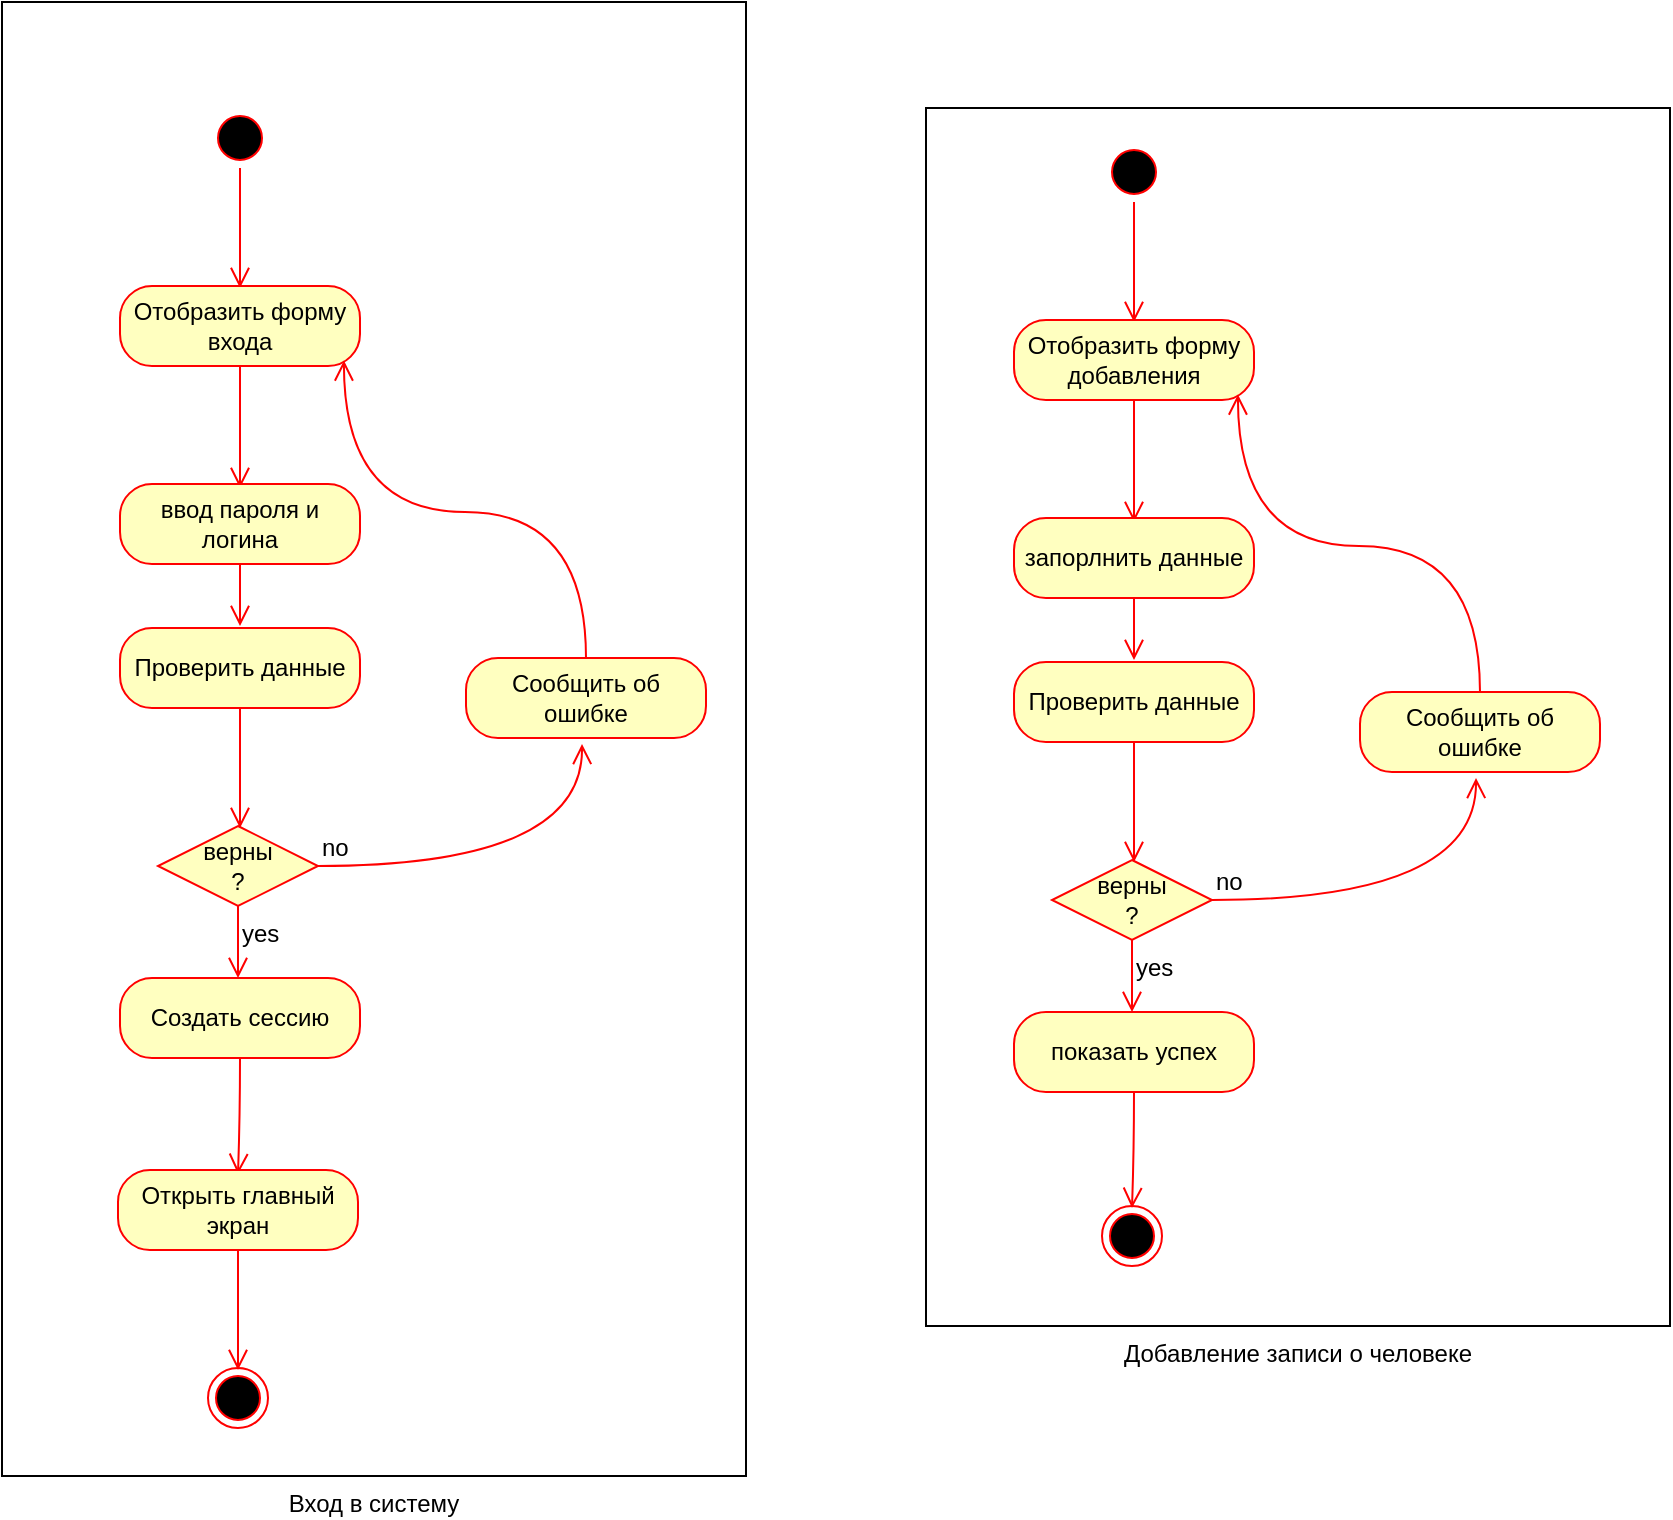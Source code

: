 <mxfile version="26.1.3">
  <diagram name="Страница — 1" id="SXmgByvXO3Ifao8VloZ5">
    <mxGraphModel dx="2136" dy="3612" grid="0" gridSize="10" guides="1" tooltips="1" connect="1" arrows="1" fold="1" page="0" pageScale="1" pageWidth="827" pageHeight="1169" math="0" shadow="0">
      <root>
        <mxCell id="0" />
        <mxCell id="1" parent="0" />
        <mxCell id="Ci-dEbUEdT1j1_61XhSU-25" value="Добавление записи о человеке" style="rounded=0;whiteSpace=wrap;html=1;labelPosition=center;verticalLabelPosition=bottom;align=center;verticalAlign=top;" vertex="1" parent="1">
          <mxGeometry x="293" y="-387" width="372" height="609" as="geometry" />
        </mxCell>
        <mxCell id="Ci-dEbUEdT1j1_61XhSU-22" value="Вход в систему" style="rounded=0;whiteSpace=wrap;html=1;labelPosition=center;verticalLabelPosition=bottom;align=center;verticalAlign=top;" vertex="1" parent="1">
          <mxGeometry x="-169" y="-440" width="372" height="737" as="geometry" />
        </mxCell>
        <mxCell id="Ci-dEbUEdT1j1_61XhSU-1" value="" style="ellipse;html=1;shape=startState;fillColor=#000000;strokeColor=#ff0000;" vertex="1" parent="1">
          <mxGeometry x="-65" y="-387" width="30" height="30" as="geometry" />
        </mxCell>
        <mxCell id="Ci-dEbUEdT1j1_61XhSU-2" value="" style="edgeStyle=orthogonalEdgeStyle;html=1;verticalAlign=bottom;endArrow=open;endSize=8;strokeColor=#ff0000;rounded=0;fontSize=12;curved=1;" edge="1" source="Ci-dEbUEdT1j1_61XhSU-1" parent="1">
          <mxGeometry relative="1" as="geometry">
            <mxPoint x="-50" y="-297" as="targetPoint" />
          </mxGeometry>
        </mxCell>
        <mxCell id="Ci-dEbUEdT1j1_61XhSU-3" value="Отобразить форму входа" style="rounded=1;whiteSpace=wrap;html=1;arcSize=40;fontColor=#000000;fillColor=#ffffc0;strokeColor=#ff0000;" vertex="1" parent="1">
          <mxGeometry x="-110" y="-298" width="120" height="40" as="geometry" />
        </mxCell>
        <mxCell id="Ci-dEbUEdT1j1_61XhSU-4" value="" style="edgeStyle=orthogonalEdgeStyle;html=1;verticalAlign=bottom;endArrow=open;endSize=8;strokeColor=#ff0000;rounded=0;fontSize=12;curved=1;" edge="1" source="Ci-dEbUEdT1j1_61XhSU-3" parent="1">
          <mxGeometry relative="1" as="geometry">
            <mxPoint x="-50" y="-197" as="targetPoint" />
          </mxGeometry>
        </mxCell>
        <mxCell id="Ci-dEbUEdT1j1_61XhSU-5" value="ввод пароля и логина" style="rounded=1;whiteSpace=wrap;html=1;arcSize=40;fontColor=#000000;fillColor=#ffffc0;strokeColor=#ff0000;" vertex="1" parent="1">
          <mxGeometry x="-110" y="-199" width="120" height="40" as="geometry" />
        </mxCell>
        <mxCell id="Ci-dEbUEdT1j1_61XhSU-6" value="" style="edgeStyle=orthogonalEdgeStyle;html=1;verticalAlign=bottom;endArrow=open;endSize=8;strokeColor=#ff0000;rounded=0;fontSize=12;curved=1;" edge="1" source="Ci-dEbUEdT1j1_61XhSU-5" parent="1">
          <mxGeometry relative="1" as="geometry">
            <mxPoint x="-50" y="-128" as="targetPoint" />
          </mxGeometry>
        </mxCell>
        <mxCell id="Ci-dEbUEdT1j1_61XhSU-7" value="Проверить данные" style="rounded=1;whiteSpace=wrap;html=1;arcSize=40;fontColor=#000000;fillColor=#ffffc0;strokeColor=#ff0000;" vertex="1" parent="1">
          <mxGeometry x="-110" y="-127" width="120" height="40" as="geometry" />
        </mxCell>
        <mxCell id="Ci-dEbUEdT1j1_61XhSU-8" value="" style="edgeStyle=orthogonalEdgeStyle;html=1;verticalAlign=bottom;endArrow=open;endSize=8;strokeColor=#ff0000;rounded=0;fontSize=12;curved=1;" edge="1" source="Ci-dEbUEdT1j1_61XhSU-7" parent="1">
          <mxGeometry relative="1" as="geometry">
            <mxPoint x="-50" y="-27" as="targetPoint" />
          </mxGeometry>
        </mxCell>
        <mxCell id="Ci-dEbUEdT1j1_61XhSU-9" value="верны&lt;br&gt;?" style="rhombus;whiteSpace=wrap;html=1;fontColor=#000000;fillColor=#ffffc0;strokeColor=#ff0000;" vertex="1" parent="1">
          <mxGeometry x="-91" y="-28" width="80" height="40" as="geometry" />
        </mxCell>
        <mxCell id="Ci-dEbUEdT1j1_61XhSU-10" value="no" style="edgeStyle=orthogonalEdgeStyle;html=1;align=left;verticalAlign=bottom;endArrow=open;endSize=8;strokeColor=#ff0000;rounded=0;fontSize=12;curved=1;" edge="1" source="Ci-dEbUEdT1j1_61XhSU-9" parent="1">
          <mxGeometry x="-1" relative="1" as="geometry">
            <mxPoint x="121" y="-69" as="targetPoint" />
          </mxGeometry>
        </mxCell>
        <mxCell id="Ci-dEbUEdT1j1_61XhSU-11" value="yes" style="edgeStyle=orthogonalEdgeStyle;html=1;align=left;verticalAlign=top;endArrow=open;endSize=8;strokeColor=#ff0000;rounded=0;fontSize=12;curved=1;" edge="1" source="Ci-dEbUEdT1j1_61XhSU-9" parent="1">
          <mxGeometry x="-1" relative="1" as="geometry">
            <mxPoint x="-51" y="48" as="targetPoint" />
          </mxGeometry>
        </mxCell>
        <mxCell id="Ci-dEbUEdT1j1_61XhSU-12" value="Создать сессию" style="rounded=1;whiteSpace=wrap;html=1;arcSize=40;fontColor=#000000;fillColor=#ffffc0;strokeColor=#ff0000;" vertex="1" parent="1">
          <mxGeometry x="-110" y="48" width="120" height="40" as="geometry" />
        </mxCell>
        <mxCell id="Ci-dEbUEdT1j1_61XhSU-13" value="" style="edgeStyle=orthogonalEdgeStyle;html=1;verticalAlign=bottom;endArrow=open;endSize=8;strokeColor=#ff0000;rounded=0;fontSize=12;curved=1;" edge="1" source="Ci-dEbUEdT1j1_61XhSU-12" parent="1">
          <mxGeometry relative="1" as="geometry">
            <mxPoint x="-51" y="146" as="targetPoint" />
          </mxGeometry>
        </mxCell>
        <mxCell id="Ci-dEbUEdT1j1_61XhSU-14" value="Открыть главный экран" style="rounded=1;whiteSpace=wrap;html=1;arcSize=40;fontColor=#000000;fillColor=#ffffc0;strokeColor=#ff0000;" vertex="1" parent="1">
          <mxGeometry x="-111" y="144" width="120" height="40" as="geometry" />
        </mxCell>
        <mxCell id="Ci-dEbUEdT1j1_61XhSU-15" value="" style="edgeStyle=orthogonalEdgeStyle;html=1;verticalAlign=bottom;endArrow=open;endSize=8;strokeColor=#ff0000;rounded=0;fontSize=12;curved=1;" edge="1" source="Ci-dEbUEdT1j1_61XhSU-14" parent="1">
          <mxGeometry relative="1" as="geometry">
            <mxPoint x="-51" y="244" as="targetPoint" />
          </mxGeometry>
        </mxCell>
        <mxCell id="Ci-dEbUEdT1j1_61XhSU-16" value="" style="ellipse;html=1;shape=endState;fillColor=#000000;strokeColor=#ff0000;" vertex="1" parent="1">
          <mxGeometry x="-66" y="243" width="30" height="30" as="geometry" />
        </mxCell>
        <mxCell id="Ci-dEbUEdT1j1_61XhSU-19" value="Сообщить об ошибке" style="rounded=1;whiteSpace=wrap;html=1;arcSize=40;fontColor=#000000;fillColor=#ffffc0;strokeColor=#ff0000;" vertex="1" parent="1">
          <mxGeometry x="63" y="-112" width="120" height="40" as="geometry" />
        </mxCell>
        <mxCell id="Ci-dEbUEdT1j1_61XhSU-20" value="" style="edgeStyle=orthogonalEdgeStyle;html=1;verticalAlign=bottom;endArrow=open;endSize=8;strokeColor=#ff0000;rounded=0;fontSize=12;curved=1;exitX=0.5;exitY=0;exitDx=0;exitDy=0;entryX=0.933;entryY=0.931;entryDx=0;entryDy=0;entryPerimeter=0;" edge="1" source="Ci-dEbUEdT1j1_61XhSU-19" parent="1" target="Ci-dEbUEdT1j1_61XhSU-3">
          <mxGeometry relative="1" as="geometry">
            <mxPoint x="222" y="-244" as="targetPoint" />
          </mxGeometry>
        </mxCell>
        <mxCell id="Ci-dEbUEdT1j1_61XhSU-28" value="" style="ellipse;html=1;shape=startState;fillColor=#000000;strokeColor=#ff0000;" vertex="1" parent="1">
          <mxGeometry x="382" y="-370" width="30" height="30" as="geometry" />
        </mxCell>
        <mxCell id="Ci-dEbUEdT1j1_61XhSU-29" value="" style="edgeStyle=orthogonalEdgeStyle;html=1;verticalAlign=bottom;endArrow=open;endSize=8;strokeColor=#ff0000;rounded=0;fontSize=12;curved=1;" edge="1" parent="1" source="Ci-dEbUEdT1j1_61XhSU-28">
          <mxGeometry relative="1" as="geometry">
            <mxPoint x="397" y="-280" as="targetPoint" />
          </mxGeometry>
        </mxCell>
        <mxCell id="Ci-dEbUEdT1j1_61XhSU-30" value="Отобразить форму добавления" style="rounded=1;whiteSpace=wrap;html=1;arcSize=40;fontColor=#000000;fillColor=#ffffc0;strokeColor=#ff0000;" vertex="1" parent="1">
          <mxGeometry x="337" y="-281" width="120" height="40" as="geometry" />
        </mxCell>
        <mxCell id="Ci-dEbUEdT1j1_61XhSU-31" value="" style="edgeStyle=orthogonalEdgeStyle;html=1;verticalAlign=bottom;endArrow=open;endSize=8;strokeColor=#ff0000;rounded=0;fontSize=12;curved=1;" edge="1" parent="1" source="Ci-dEbUEdT1j1_61XhSU-30">
          <mxGeometry relative="1" as="geometry">
            <mxPoint x="397" y="-180" as="targetPoint" />
          </mxGeometry>
        </mxCell>
        <mxCell id="Ci-dEbUEdT1j1_61XhSU-32" value="запорлнить данные" style="rounded=1;whiteSpace=wrap;html=1;arcSize=40;fontColor=#000000;fillColor=#ffffc0;strokeColor=#ff0000;" vertex="1" parent="1">
          <mxGeometry x="337" y="-182" width="120" height="40" as="geometry" />
        </mxCell>
        <mxCell id="Ci-dEbUEdT1j1_61XhSU-33" value="" style="edgeStyle=orthogonalEdgeStyle;html=1;verticalAlign=bottom;endArrow=open;endSize=8;strokeColor=#ff0000;rounded=0;fontSize=12;curved=1;" edge="1" parent="1" source="Ci-dEbUEdT1j1_61XhSU-32">
          <mxGeometry relative="1" as="geometry">
            <mxPoint x="397" y="-111" as="targetPoint" />
          </mxGeometry>
        </mxCell>
        <mxCell id="Ci-dEbUEdT1j1_61XhSU-34" value="Проверить данные" style="rounded=1;whiteSpace=wrap;html=1;arcSize=40;fontColor=#000000;fillColor=#ffffc0;strokeColor=#ff0000;" vertex="1" parent="1">
          <mxGeometry x="337" y="-110" width="120" height="40" as="geometry" />
        </mxCell>
        <mxCell id="Ci-dEbUEdT1j1_61XhSU-35" value="" style="edgeStyle=orthogonalEdgeStyle;html=1;verticalAlign=bottom;endArrow=open;endSize=8;strokeColor=#ff0000;rounded=0;fontSize=12;curved=1;" edge="1" parent="1" source="Ci-dEbUEdT1j1_61XhSU-34">
          <mxGeometry relative="1" as="geometry">
            <mxPoint x="397" y="-10" as="targetPoint" />
          </mxGeometry>
        </mxCell>
        <mxCell id="Ci-dEbUEdT1j1_61XhSU-36" value="верны&lt;br&gt;?" style="rhombus;whiteSpace=wrap;html=1;fontColor=#000000;fillColor=#ffffc0;strokeColor=#ff0000;" vertex="1" parent="1">
          <mxGeometry x="356" y="-11" width="80" height="40" as="geometry" />
        </mxCell>
        <mxCell id="Ci-dEbUEdT1j1_61XhSU-37" value="no" style="edgeStyle=orthogonalEdgeStyle;html=1;align=left;verticalAlign=bottom;endArrow=open;endSize=8;strokeColor=#ff0000;rounded=0;fontSize=12;curved=1;" edge="1" parent="1" source="Ci-dEbUEdT1j1_61XhSU-36">
          <mxGeometry x="-1" relative="1" as="geometry">
            <mxPoint x="568" y="-52" as="targetPoint" />
          </mxGeometry>
        </mxCell>
        <mxCell id="Ci-dEbUEdT1j1_61XhSU-38" value="yes" style="edgeStyle=orthogonalEdgeStyle;html=1;align=left;verticalAlign=top;endArrow=open;endSize=8;strokeColor=#ff0000;rounded=0;fontSize=12;curved=1;" edge="1" parent="1" source="Ci-dEbUEdT1j1_61XhSU-36">
          <mxGeometry x="-1" relative="1" as="geometry">
            <mxPoint x="396" y="65" as="targetPoint" />
          </mxGeometry>
        </mxCell>
        <mxCell id="Ci-dEbUEdT1j1_61XhSU-39" value="показать успех" style="rounded=1;whiteSpace=wrap;html=1;arcSize=40;fontColor=#000000;fillColor=#ffffc0;strokeColor=#ff0000;" vertex="1" parent="1">
          <mxGeometry x="337" y="65" width="120" height="40" as="geometry" />
        </mxCell>
        <mxCell id="Ci-dEbUEdT1j1_61XhSU-40" value="" style="edgeStyle=orthogonalEdgeStyle;html=1;verticalAlign=bottom;endArrow=open;endSize=8;strokeColor=#ff0000;rounded=0;fontSize=12;curved=1;" edge="1" parent="1" source="Ci-dEbUEdT1j1_61XhSU-39">
          <mxGeometry relative="1" as="geometry">
            <mxPoint x="396" y="163" as="targetPoint" />
          </mxGeometry>
        </mxCell>
        <mxCell id="Ci-dEbUEdT1j1_61XhSU-43" value="" style="ellipse;html=1;shape=endState;fillColor=#000000;strokeColor=#ff0000;" vertex="1" parent="1">
          <mxGeometry x="381" y="162" width="30" height="30" as="geometry" />
        </mxCell>
        <mxCell id="Ci-dEbUEdT1j1_61XhSU-44" value="Сообщить об ошибке" style="rounded=1;whiteSpace=wrap;html=1;arcSize=40;fontColor=#000000;fillColor=#ffffc0;strokeColor=#ff0000;" vertex="1" parent="1">
          <mxGeometry x="510" y="-95" width="120" height="40" as="geometry" />
        </mxCell>
        <mxCell id="Ci-dEbUEdT1j1_61XhSU-45" value="" style="edgeStyle=orthogonalEdgeStyle;html=1;verticalAlign=bottom;endArrow=open;endSize=8;strokeColor=#ff0000;rounded=0;fontSize=12;curved=1;exitX=0.5;exitY=0;exitDx=0;exitDy=0;entryX=0.933;entryY=0.931;entryDx=0;entryDy=0;entryPerimeter=0;" edge="1" parent="1" source="Ci-dEbUEdT1j1_61XhSU-44" target="Ci-dEbUEdT1j1_61XhSU-30">
          <mxGeometry relative="1" as="geometry">
            <mxPoint x="669" y="-227" as="targetPoint" />
          </mxGeometry>
        </mxCell>
      </root>
    </mxGraphModel>
  </diagram>
</mxfile>

